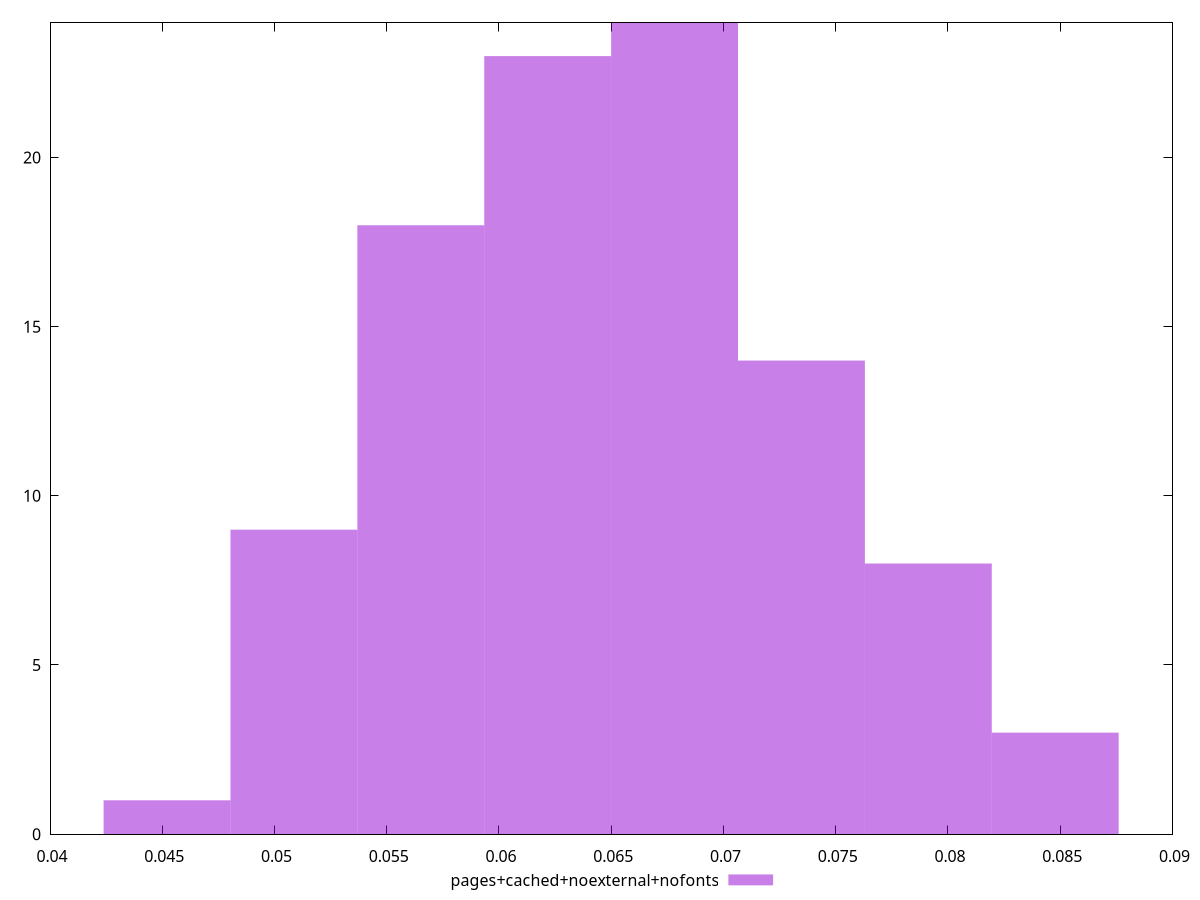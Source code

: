 $_pagesCachedNoexternalNofonts <<EOF
0.07347206488969897 14
0.056516972992076135 18
0.06782036759049136 24
0.06216867029128375 23
0.07912376218890659 8
0.05086527569286852 9
0.0847754594881142 3
0.04521357839366091 1
EOF
set key outside below
set terminal pngcairo
set output "report_00005_2020-11-02T22-26-11.212Z/network-rtt/pages+cached+noexternal+nofonts//raw_hist.png"
set yrange [0:24]
set boxwidth 0.005651697299207613
set style fill transparent solid 0.5 noborder
plot $_pagesCachedNoexternalNofonts title "pages+cached+noexternal+nofonts" with boxes ,